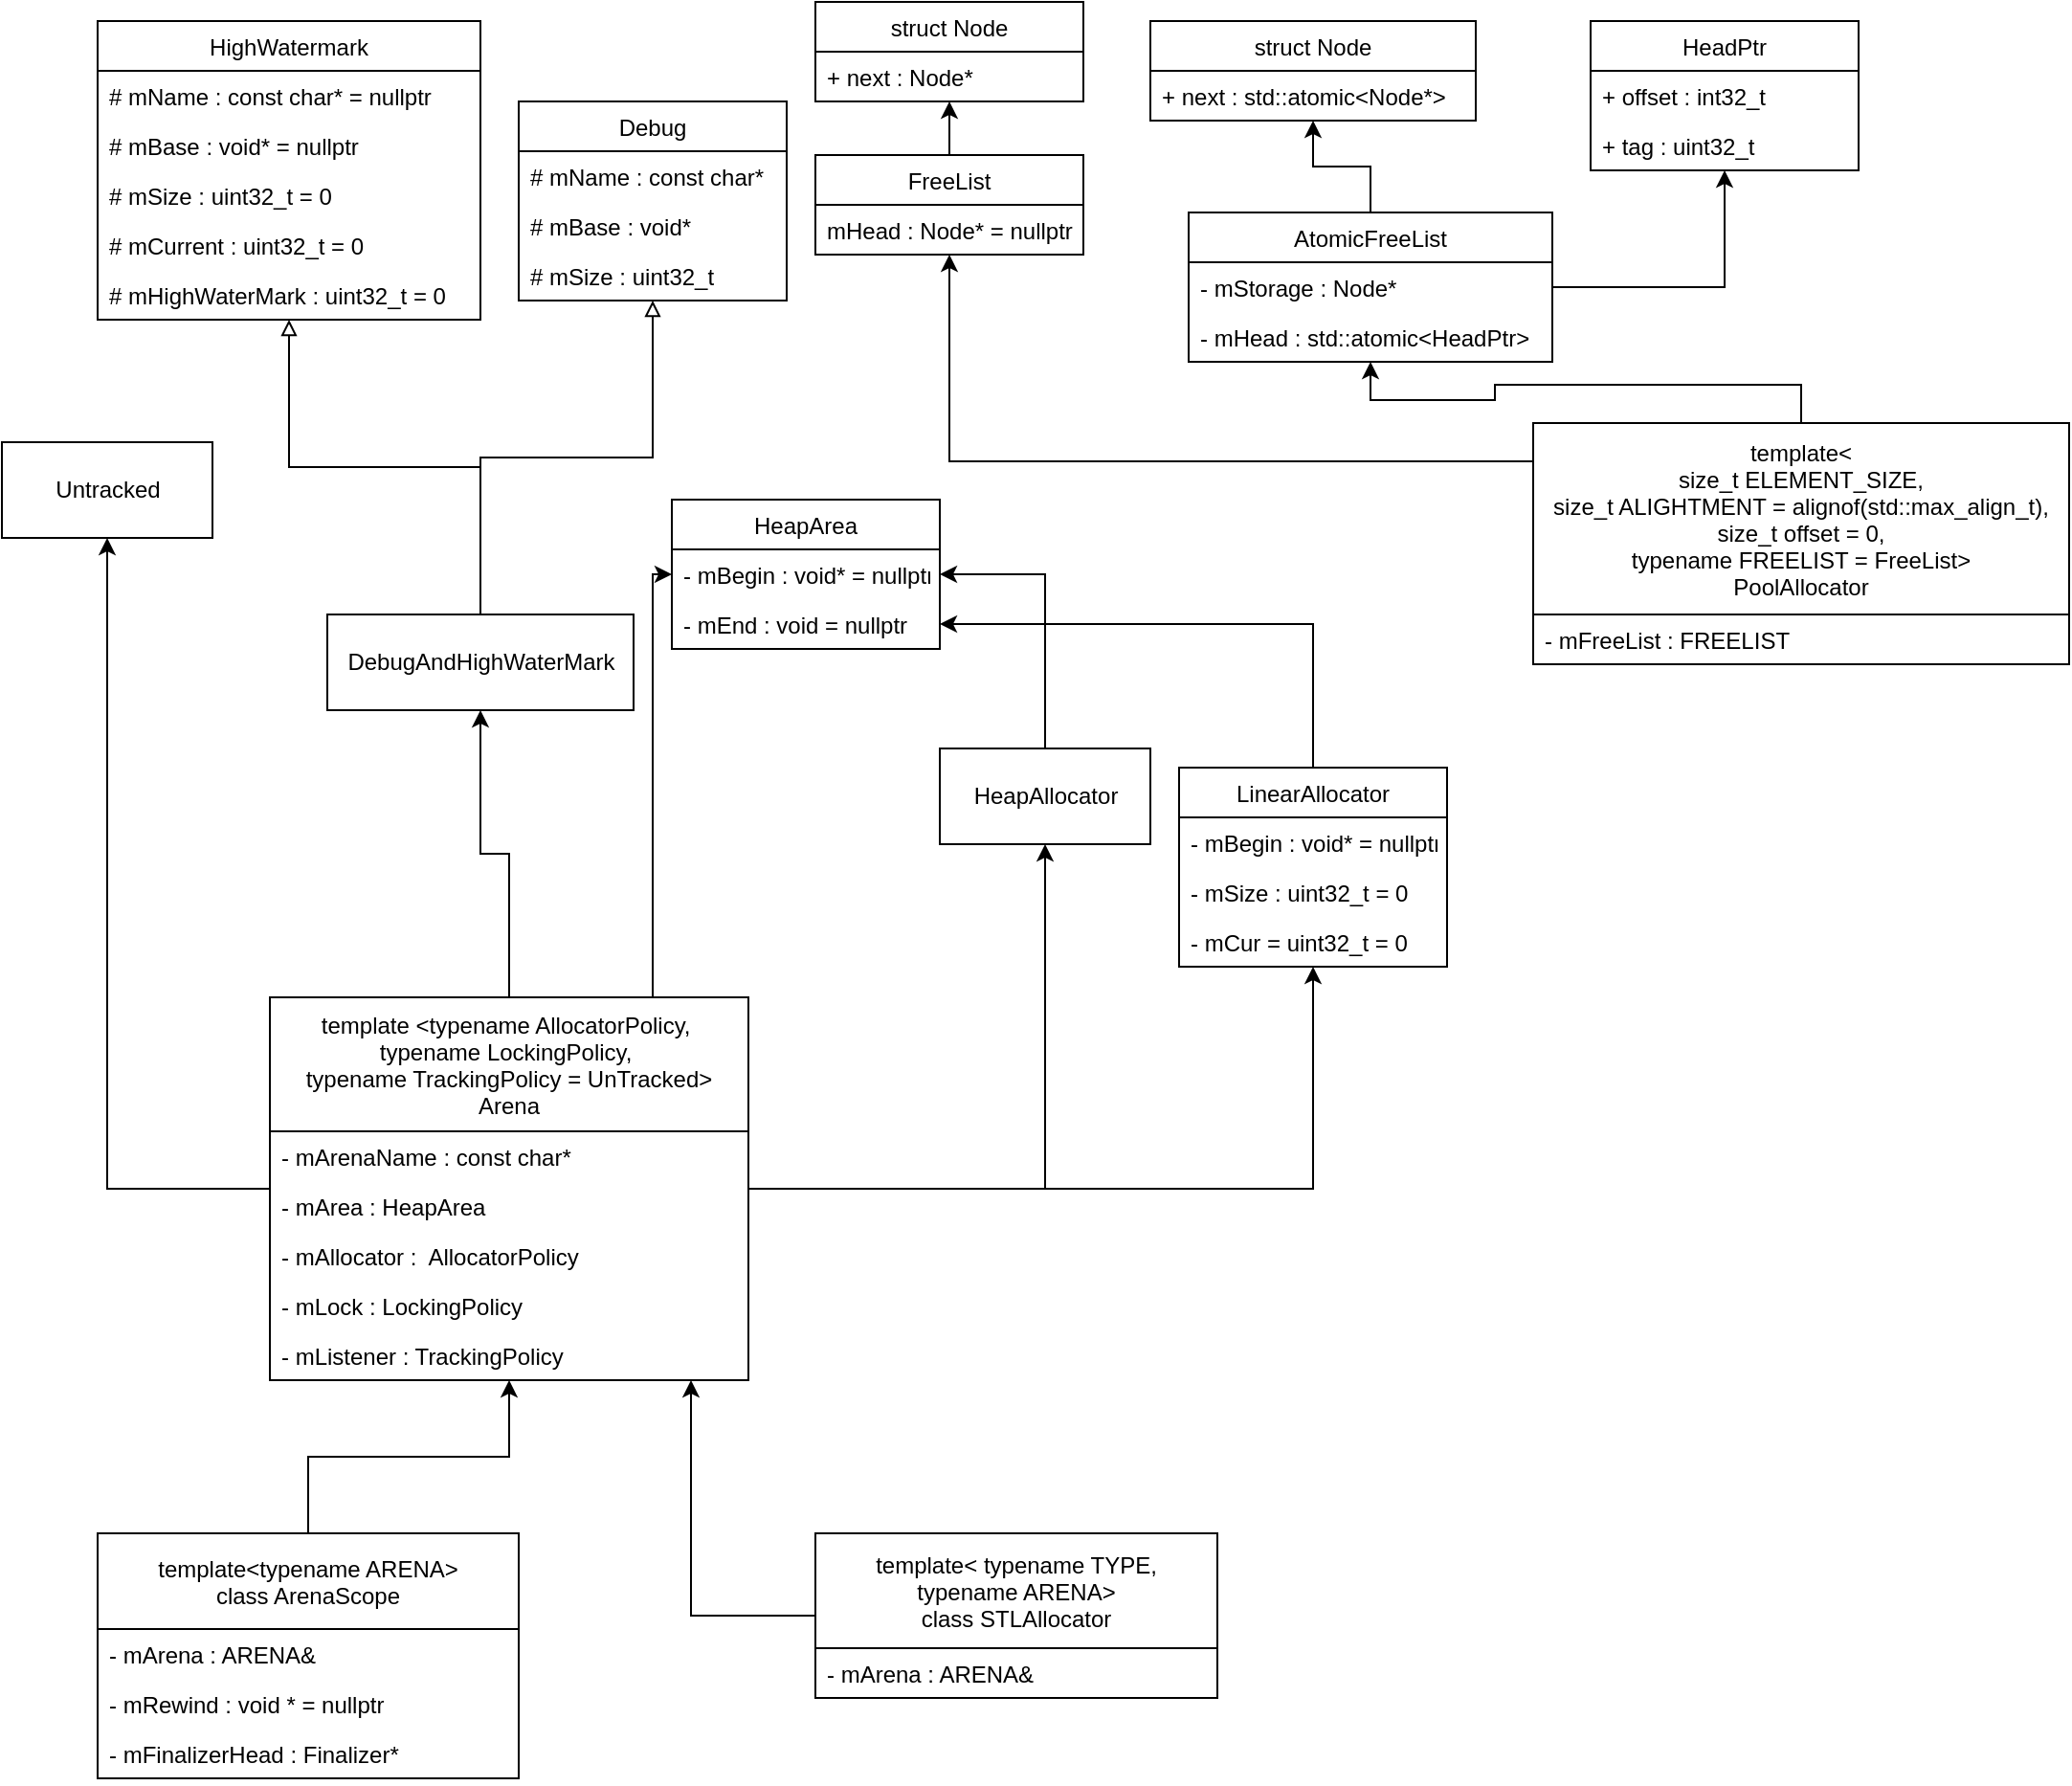 <mxfile version="14.6.13" type="device"><diagram id="5kbpD6EzAp-1LxYrmxOH" name="第 1 页"><mxGraphModel dx="1188" dy="766" grid="1" gridSize="10" guides="1" tooltips="1" connect="1" arrows="1" fold="1" page="1" pageScale="1" pageWidth="1169" pageHeight="1654" math="0" shadow="0"><root><mxCell id="0"/><mxCell id="1" parent="0"/><mxCell id="oXIqTxar_P5V74sUsU7Q-89" style="edgeStyle=orthogonalEdgeStyle;rounded=0;orthogonalLoop=1;jettySize=auto;html=1;entryX=1;entryY=0.5;entryDx=0;entryDy=0;endArrow=classic;endFill=1;" edge="1" parent="1" source="oXIqTxar_P5V74sUsU7Q-1" target="oXIqTxar_P5V74sUsU7Q-41"><mxGeometry relative="1" as="geometry"/></mxCell><mxCell id="oXIqTxar_P5V74sUsU7Q-1" value="LinearAllocator" style="swimlane;fontStyle=0;childLayout=stackLayout;horizontal=1;startSize=26;fillColor=none;horizontalStack=0;resizeParent=1;resizeParentMax=0;resizeLast=0;collapsible=1;marginBottom=0;" vertex="1" parent="1"><mxGeometry x="635" y="410" width="140" height="104" as="geometry"/></mxCell><mxCell id="oXIqTxar_P5V74sUsU7Q-2" value="- mBegin : void* = nullptr" style="text;strokeColor=none;fillColor=none;align=left;verticalAlign=top;spacingLeft=4;spacingRight=4;overflow=hidden;rotatable=0;points=[[0,0.5],[1,0.5]];portConstraint=eastwest;" vertex="1" parent="oXIqTxar_P5V74sUsU7Q-1"><mxGeometry y="26" width="140" height="26" as="geometry"/></mxCell><mxCell id="oXIqTxar_P5V74sUsU7Q-3" value="- mSize : uint32_t = 0" style="text;strokeColor=none;fillColor=none;align=left;verticalAlign=top;spacingLeft=4;spacingRight=4;overflow=hidden;rotatable=0;points=[[0,0.5],[1,0.5]];portConstraint=eastwest;" vertex="1" parent="oXIqTxar_P5V74sUsU7Q-1"><mxGeometry y="52" width="140" height="26" as="geometry"/></mxCell><mxCell id="oXIqTxar_P5V74sUsU7Q-4" value="- mCur = uint32_t = 0" style="text;strokeColor=none;fillColor=none;align=left;verticalAlign=top;spacingLeft=4;spacingRight=4;overflow=hidden;rotatable=0;points=[[0,0.5],[1,0.5]];portConstraint=eastwest;" vertex="1" parent="oXIqTxar_P5V74sUsU7Q-1"><mxGeometry y="78" width="140" height="26" as="geometry"/></mxCell><mxCell id="oXIqTxar_P5V74sUsU7Q-87" style="edgeStyle=orthogonalEdgeStyle;rounded=0;orthogonalLoop=1;jettySize=auto;html=1;entryX=1;entryY=0.5;entryDx=0;entryDy=0;endArrow=classic;endFill=1;" edge="1" parent="1" source="oXIqTxar_P5V74sUsU7Q-9" target="oXIqTxar_P5V74sUsU7Q-40"><mxGeometry relative="1" as="geometry"/></mxCell><mxCell id="oXIqTxar_P5V74sUsU7Q-9" value="HeapAllocator" style="html=1;" vertex="1" parent="1"><mxGeometry x="510" y="400" width="110" height="50" as="geometry"/></mxCell><mxCell id="oXIqTxar_P5V74sUsU7Q-18" style="edgeStyle=orthogonalEdgeStyle;rounded=0;orthogonalLoop=1;jettySize=auto;html=1;" edge="1" parent="1" source="oXIqTxar_P5V74sUsU7Q-10" target="oXIqTxar_P5V74sUsU7Q-14"><mxGeometry relative="1" as="geometry"/></mxCell><mxCell id="oXIqTxar_P5V74sUsU7Q-10" value="FreeList" style="swimlane;fontStyle=0;childLayout=stackLayout;horizontal=1;startSize=26;fillColor=none;horizontalStack=0;resizeParent=1;resizeParentMax=0;resizeLast=0;collapsible=1;marginBottom=0;" vertex="1" parent="1"><mxGeometry x="445" y="90" width="140" height="52" as="geometry"/></mxCell><mxCell id="oXIqTxar_P5V74sUsU7Q-11" value="mHead : Node* = nullptr" style="text;strokeColor=none;fillColor=none;align=left;verticalAlign=top;spacingLeft=4;spacingRight=4;overflow=hidden;rotatable=0;points=[[0,0.5],[1,0.5]];portConstraint=eastwest;" vertex="1" parent="oXIqTxar_P5V74sUsU7Q-10"><mxGeometry y="26" width="140" height="26" as="geometry"/></mxCell><mxCell id="oXIqTxar_P5V74sUsU7Q-14" value="struct Node" style="swimlane;fontStyle=0;childLayout=stackLayout;horizontal=1;startSize=26;fillColor=none;horizontalStack=0;resizeParent=1;resizeParentMax=0;resizeLast=0;collapsible=1;marginBottom=0;" vertex="1" parent="1"><mxGeometry x="445" y="10" width="140" height="52" as="geometry"/></mxCell><mxCell id="oXIqTxar_P5V74sUsU7Q-15" value="+ next : Node*" style="text;strokeColor=none;fillColor=none;align=left;verticalAlign=top;spacingLeft=4;spacingRight=4;overflow=hidden;rotatable=0;points=[[0,0.5],[1,0.5]];portConstraint=eastwest;" vertex="1" parent="oXIqTxar_P5V74sUsU7Q-14"><mxGeometry y="26" width="140" height="26" as="geometry"/></mxCell><mxCell id="oXIqTxar_P5V74sUsU7Q-31" style="edgeStyle=orthogonalEdgeStyle;rounded=0;orthogonalLoop=1;jettySize=auto;html=1;" edge="1" parent="1" source="oXIqTxar_P5V74sUsU7Q-19" target="oXIqTxar_P5V74sUsU7Q-23"><mxGeometry relative="1" as="geometry"/></mxCell><mxCell id="oXIqTxar_P5V74sUsU7Q-32" style="edgeStyle=orthogonalEdgeStyle;rounded=0;orthogonalLoop=1;jettySize=auto;html=1;" edge="1" parent="1" source="oXIqTxar_P5V74sUsU7Q-19" target="oXIqTxar_P5V74sUsU7Q-27"><mxGeometry relative="1" as="geometry"/></mxCell><mxCell id="oXIqTxar_P5V74sUsU7Q-19" value="AtomicFreeList" style="swimlane;fontStyle=0;childLayout=stackLayout;horizontal=1;startSize=26;fillColor=none;horizontalStack=0;resizeParent=1;resizeParentMax=0;resizeLast=0;collapsible=1;marginBottom=0;" vertex="1" parent="1"><mxGeometry x="640" y="120" width="190" height="78" as="geometry"/></mxCell><mxCell id="oXIqTxar_P5V74sUsU7Q-20" value="- mStorage : Node*" style="text;strokeColor=none;fillColor=none;align=left;verticalAlign=top;spacingLeft=4;spacingRight=4;overflow=hidden;rotatable=0;points=[[0,0.5],[1,0.5]];portConstraint=eastwest;" vertex="1" parent="oXIqTxar_P5V74sUsU7Q-19"><mxGeometry y="26" width="190" height="26" as="geometry"/></mxCell><mxCell id="oXIqTxar_P5V74sUsU7Q-22" value="- mHead : std::atomic&lt;HeadPtr&gt;" style="text;strokeColor=none;fillColor=none;align=left;verticalAlign=top;spacingLeft=4;spacingRight=4;overflow=hidden;rotatable=0;points=[[0,0.5],[1,0.5]];portConstraint=eastwest;" vertex="1" parent="oXIqTxar_P5V74sUsU7Q-19"><mxGeometry y="52" width="190" height="26" as="geometry"/></mxCell><mxCell id="oXIqTxar_P5V74sUsU7Q-23" value="struct Node" style="swimlane;fontStyle=0;childLayout=stackLayout;horizontal=1;startSize=26;fillColor=none;horizontalStack=0;resizeParent=1;resizeParentMax=0;resizeLast=0;collapsible=1;marginBottom=0;" vertex="1" parent="1"><mxGeometry x="620" y="20" width="170" height="52" as="geometry"/></mxCell><mxCell id="oXIqTxar_P5V74sUsU7Q-26" value="+ next : std::atomic&lt;Node*&gt;" style="text;strokeColor=none;fillColor=none;align=left;verticalAlign=top;spacingLeft=4;spacingRight=4;overflow=hidden;rotatable=0;points=[[0,0.5],[1,0.5]];portConstraint=eastwest;" vertex="1" parent="oXIqTxar_P5V74sUsU7Q-23"><mxGeometry y="26" width="170" height="26" as="geometry"/></mxCell><mxCell id="oXIqTxar_P5V74sUsU7Q-27" value="HeadPtr" style="swimlane;fontStyle=0;childLayout=stackLayout;horizontal=1;startSize=26;fillColor=none;horizontalStack=0;resizeParent=1;resizeParentMax=0;resizeLast=0;collapsible=1;marginBottom=0;" vertex="1" parent="1"><mxGeometry x="850" y="20" width="140" height="78" as="geometry"/></mxCell><mxCell id="oXIqTxar_P5V74sUsU7Q-28" value="+ offset : int32_t" style="text;strokeColor=none;fillColor=none;align=left;verticalAlign=top;spacingLeft=4;spacingRight=4;overflow=hidden;rotatable=0;points=[[0,0.5],[1,0.5]];portConstraint=eastwest;" vertex="1" parent="oXIqTxar_P5V74sUsU7Q-27"><mxGeometry y="26" width="140" height="26" as="geometry"/></mxCell><mxCell id="oXIqTxar_P5V74sUsU7Q-29" value="+ tag : uint32_t" style="text;strokeColor=none;fillColor=none;align=left;verticalAlign=top;spacingLeft=4;spacingRight=4;overflow=hidden;rotatable=0;points=[[0,0.5],[1,0.5]];portConstraint=eastwest;" vertex="1" parent="oXIqTxar_P5V74sUsU7Q-27"><mxGeometry y="52" width="140" height="26" as="geometry"/></mxCell><mxCell id="oXIqTxar_P5V74sUsU7Q-37" style="edgeStyle=orthogonalEdgeStyle;rounded=0;orthogonalLoop=1;jettySize=auto;html=1;" edge="1" parent="1" source="oXIqTxar_P5V74sUsU7Q-33" target="oXIqTxar_P5V74sUsU7Q-10"><mxGeometry relative="1" as="geometry"><Array as="points"><mxPoint x="515" y="250"/></Array></mxGeometry></mxCell><mxCell id="oXIqTxar_P5V74sUsU7Q-38" style="edgeStyle=orthogonalEdgeStyle;rounded=0;orthogonalLoop=1;jettySize=auto;html=1;" edge="1" parent="1" source="oXIqTxar_P5V74sUsU7Q-33" target="oXIqTxar_P5V74sUsU7Q-19"><mxGeometry relative="1" as="geometry"/></mxCell><mxCell id="oXIqTxar_P5V74sUsU7Q-33" value="template&lt;&#10;size_t ELEMENT_SIZE,&#10;size_t ALIGHTMENT = alignof(std::max_align_t),&#10;size_t offset = 0,&#10;typename FREELIST = FreeList&gt;&#10;PoolAllocator" style="swimlane;fontStyle=0;childLayout=stackLayout;horizontal=1;startSize=100;fillColor=none;horizontalStack=0;resizeParent=1;resizeParentMax=0;resizeLast=0;collapsible=1;marginBottom=0;" vertex="1" parent="1"><mxGeometry x="820" y="230" width="280" height="126" as="geometry"/></mxCell><mxCell id="oXIqTxar_P5V74sUsU7Q-34" value="- mFreeList : FREELIST" style="text;strokeColor=none;fillColor=none;align=left;verticalAlign=top;spacingLeft=4;spacingRight=4;overflow=hidden;rotatable=0;points=[[0,0.5],[1,0.5]];portConstraint=eastwest;" vertex="1" parent="oXIqTxar_P5V74sUsU7Q-33"><mxGeometry y="100" width="280" height="26" as="geometry"/></mxCell><mxCell id="oXIqTxar_P5V74sUsU7Q-39" value="HeapArea" style="swimlane;fontStyle=0;childLayout=stackLayout;horizontal=1;startSize=26;fillColor=none;horizontalStack=0;resizeParent=1;resizeParentMax=0;resizeLast=0;collapsible=1;marginBottom=0;" vertex="1" parent="1"><mxGeometry x="370" y="270" width="140" height="78" as="geometry"/></mxCell><mxCell id="oXIqTxar_P5V74sUsU7Q-40" value="- mBegin : void* = nullptr" style="text;strokeColor=none;fillColor=none;align=left;verticalAlign=top;spacingLeft=4;spacingRight=4;overflow=hidden;rotatable=0;points=[[0,0.5],[1,0.5]];portConstraint=eastwest;" vertex="1" parent="oXIqTxar_P5V74sUsU7Q-39"><mxGeometry y="26" width="140" height="26" as="geometry"/></mxCell><mxCell id="oXIqTxar_P5V74sUsU7Q-41" value="- mEnd : void = nullptr" style="text;strokeColor=none;fillColor=none;align=left;verticalAlign=top;spacingLeft=4;spacingRight=4;overflow=hidden;rotatable=0;points=[[0,0.5],[1,0.5]];portConstraint=eastwest;" vertex="1" parent="oXIqTxar_P5V74sUsU7Q-39"><mxGeometry y="52" width="140" height="26" as="geometry"/></mxCell><mxCell id="oXIqTxar_P5V74sUsU7Q-47" value="Untracked" style="html=1;" vertex="1" parent="1"><mxGeometry x="20" y="240" width="110" height="50" as="geometry"/></mxCell><mxCell id="oXIqTxar_P5V74sUsU7Q-48" value="HighWatermark" style="swimlane;fontStyle=0;childLayout=stackLayout;horizontal=1;startSize=26;fillColor=none;horizontalStack=0;resizeParent=1;resizeParentMax=0;resizeLast=0;collapsible=1;marginBottom=0;" vertex="1" parent="1"><mxGeometry x="70" y="20" width="200" height="156" as="geometry"/></mxCell><mxCell id="oXIqTxar_P5V74sUsU7Q-49" value="# mName : const char* = nullptr" style="text;strokeColor=none;fillColor=none;align=left;verticalAlign=top;spacingLeft=4;spacingRight=4;overflow=hidden;rotatable=0;points=[[0,0.5],[1,0.5]];portConstraint=eastwest;" vertex="1" parent="oXIqTxar_P5V74sUsU7Q-48"><mxGeometry y="26" width="200" height="26" as="geometry"/></mxCell><mxCell id="oXIqTxar_P5V74sUsU7Q-50" value="# mBase : void* = nullptr" style="text;strokeColor=none;fillColor=none;align=left;verticalAlign=top;spacingLeft=4;spacingRight=4;overflow=hidden;rotatable=0;points=[[0,0.5],[1,0.5]];portConstraint=eastwest;" vertex="1" parent="oXIqTxar_P5V74sUsU7Q-48"><mxGeometry y="52" width="200" height="26" as="geometry"/></mxCell><mxCell id="oXIqTxar_P5V74sUsU7Q-51" value="# mSize : uint32_t = 0" style="text;strokeColor=none;fillColor=none;align=left;verticalAlign=top;spacingLeft=4;spacingRight=4;overflow=hidden;rotatable=0;points=[[0,0.5],[1,0.5]];portConstraint=eastwest;" vertex="1" parent="oXIqTxar_P5V74sUsU7Q-48"><mxGeometry y="78" width="200" height="26" as="geometry"/></mxCell><mxCell id="oXIqTxar_P5V74sUsU7Q-52" value="# mCurrent : uint32_t = 0" style="text;strokeColor=none;fillColor=none;align=left;verticalAlign=top;spacingLeft=4;spacingRight=4;overflow=hidden;rotatable=0;points=[[0,0.5],[1,0.5]];portConstraint=eastwest;" vertex="1" parent="oXIqTxar_P5V74sUsU7Q-48"><mxGeometry y="104" width="200" height="26" as="geometry"/></mxCell><mxCell id="oXIqTxar_P5V74sUsU7Q-53" value="# mHighWaterMark : uint32_t = 0" style="text;strokeColor=none;fillColor=none;align=left;verticalAlign=top;spacingLeft=4;spacingRight=4;overflow=hidden;rotatable=0;points=[[0,0.5],[1,0.5]];portConstraint=eastwest;" vertex="1" parent="oXIqTxar_P5V74sUsU7Q-48"><mxGeometry y="130" width="200" height="26" as="geometry"/></mxCell><mxCell id="oXIqTxar_P5V74sUsU7Q-54" value="Debug" style="swimlane;fontStyle=0;childLayout=stackLayout;horizontal=1;startSize=26;fillColor=none;horizontalStack=0;resizeParent=1;resizeParentMax=0;resizeLast=0;collapsible=1;marginBottom=0;" vertex="1" parent="1"><mxGeometry x="290" y="62" width="140" height="104" as="geometry"/></mxCell><mxCell id="oXIqTxar_P5V74sUsU7Q-55" value="# mName : const char* " style="text;strokeColor=none;fillColor=none;align=left;verticalAlign=top;spacingLeft=4;spacingRight=4;overflow=hidden;rotatable=0;points=[[0,0.5],[1,0.5]];portConstraint=eastwest;" vertex="1" parent="oXIqTxar_P5V74sUsU7Q-54"><mxGeometry y="26" width="140" height="26" as="geometry"/></mxCell><mxCell id="oXIqTxar_P5V74sUsU7Q-56" value="# mBase : void*" style="text;strokeColor=none;fillColor=none;align=left;verticalAlign=top;spacingLeft=4;spacingRight=4;overflow=hidden;rotatable=0;points=[[0,0.5],[1,0.5]];portConstraint=eastwest;" vertex="1" parent="oXIqTxar_P5V74sUsU7Q-54"><mxGeometry y="52" width="140" height="26" as="geometry"/></mxCell><mxCell id="oXIqTxar_P5V74sUsU7Q-57" value="# mSize : uint32_t" style="text;strokeColor=none;fillColor=none;align=left;verticalAlign=top;spacingLeft=4;spacingRight=4;overflow=hidden;rotatable=0;points=[[0,0.5],[1,0.5]];portConstraint=eastwest;" vertex="1" parent="oXIqTxar_P5V74sUsU7Q-54"><mxGeometry y="78" width="140" height="26" as="geometry"/></mxCell><mxCell id="oXIqTxar_P5V74sUsU7Q-63" style="edgeStyle=orthogonalEdgeStyle;rounded=0;orthogonalLoop=1;jettySize=auto;html=1;endArrow=block;endFill=0;" edge="1" parent="1" source="oXIqTxar_P5V74sUsU7Q-62" target="oXIqTxar_P5V74sUsU7Q-48"><mxGeometry relative="1" as="geometry"/></mxCell><mxCell id="oXIqTxar_P5V74sUsU7Q-64" style="edgeStyle=orthogonalEdgeStyle;rounded=0;orthogonalLoop=1;jettySize=auto;html=1;endArrow=block;endFill=0;" edge="1" parent="1" source="oXIqTxar_P5V74sUsU7Q-62" target="oXIqTxar_P5V74sUsU7Q-54"><mxGeometry relative="1" as="geometry"/></mxCell><mxCell id="oXIqTxar_P5V74sUsU7Q-62" value="DebugAndHighWaterMark" style="html=1;" vertex="1" parent="1"><mxGeometry x="190" y="330" width="160" height="50" as="geometry"/></mxCell><mxCell id="oXIqTxar_P5V74sUsU7Q-76" style="edgeStyle=orthogonalEdgeStyle;rounded=0;orthogonalLoop=1;jettySize=auto;html=1;endArrow=classic;endFill=1;" edge="1" parent="1" source="oXIqTxar_P5V74sUsU7Q-65" target="oXIqTxar_P5V74sUsU7Q-62"><mxGeometry relative="1" as="geometry"/></mxCell><mxCell id="oXIqTxar_P5V74sUsU7Q-77" style="edgeStyle=orthogonalEdgeStyle;rounded=0;orthogonalLoop=1;jettySize=auto;html=1;endArrow=classic;endFill=1;" edge="1" parent="1" source="oXIqTxar_P5V74sUsU7Q-65" target="oXIqTxar_P5V74sUsU7Q-47"><mxGeometry relative="1" as="geometry"/></mxCell><mxCell id="oXIqTxar_P5V74sUsU7Q-79" style="edgeStyle=orthogonalEdgeStyle;rounded=0;orthogonalLoop=1;jettySize=auto;html=1;endArrow=classic;endFill=1;" edge="1" parent="1" source="oXIqTxar_P5V74sUsU7Q-65" target="oXIqTxar_P5V74sUsU7Q-1"><mxGeometry relative="1" as="geometry"/></mxCell><mxCell id="oXIqTxar_P5V74sUsU7Q-83" style="edgeStyle=orthogonalEdgeStyle;rounded=0;orthogonalLoop=1;jettySize=auto;html=1;endArrow=classic;endFill=1;" edge="1" parent="1" source="oXIqTxar_P5V74sUsU7Q-65" target="oXIqTxar_P5V74sUsU7Q-9"><mxGeometry relative="1" as="geometry"/></mxCell><mxCell id="oXIqTxar_P5V74sUsU7Q-86" style="edgeStyle=orthogonalEdgeStyle;rounded=0;orthogonalLoop=1;jettySize=auto;html=1;endArrow=classic;endFill=1;" edge="1" parent="1" source="oXIqTxar_P5V74sUsU7Q-65" target="oXIqTxar_P5V74sUsU7Q-40"><mxGeometry relative="1" as="geometry"><Array as="points"><mxPoint x="360" y="309"/></Array></mxGeometry></mxCell><mxCell id="oXIqTxar_P5V74sUsU7Q-65" value="template &lt;typename AllocatorPolicy, &#10;typename LockingPolicy, &#10;typename TrackingPolicy = UnTracked&gt;&#10;Arena" style="swimlane;fontStyle=0;childLayout=stackLayout;horizontal=1;startSize=70;fillColor=none;horizontalStack=0;resizeParent=1;resizeParentMax=0;resizeLast=0;collapsible=1;marginBottom=0;" vertex="1" parent="1"><mxGeometry x="160" y="530" width="250" height="200" as="geometry"/></mxCell><mxCell id="oXIqTxar_P5V74sUsU7Q-66" value="- mArenaName : const char*" style="text;strokeColor=none;fillColor=none;align=left;verticalAlign=top;spacingLeft=4;spacingRight=4;overflow=hidden;rotatable=0;points=[[0,0.5],[1,0.5]];portConstraint=eastwest;" vertex="1" parent="oXIqTxar_P5V74sUsU7Q-65"><mxGeometry y="70" width="250" height="26" as="geometry"/></mxCell><mxCell id="oXIqTxar_P5V74sUsU7Q-67" value="- mArea : HeapArea" style="text;strokeColor=none;fillColor=none;align=left;verticalAlign=top;spacingLeft=4;spacingRight=4;overflow=hidden;rotatable=0;points=[[0,0.5],[1,0.5]];portConstraint=eastwest;" vertex="1" parent="oXIqTxar_P5V74sUsU7Q-65"><mxGeometry y="96" width="250" height="26" as="geometry"/></mxCell><mxCell id="oXIqTxar_P5V74sUsU7Q-68" value="- mAllocator :  AllocatorPolicy" style="text;strokeColor=none;fillColor=none;align=left;verticalAlign=top;spacingLeft=4;spacingRight=4;overflow=hidden;rotatable=0;points=[[0,0.5],[1,0.5]];portConstraint=eastwest;" vertex="1" parent="oXIqTxar_P5V74sUsU7Q-65"><mxGeometry y="122" width="250" height="26" as="geometry"/></mxCell><mxCell id="oXIqTxar_P5V74sUsU7Q-70" value="- mLock : LockingPolicy" style="text;strokeColor=none;fillColor=none;align=left;verticalAlign=top;spacingLeft=4;spacingRight=4;overflow=hidden;rotatable=0;points=[[0,0.5],[1,0.5]];portConstraint=eastwest;" vertex="1" parent="oXIqTxar_P5V74sUsU7Q-65"><mxGeometry y="148" width="250" height="26" as="geometry"/></mxCell><mxCell id="oXIqTxar_P5V74sUsU7Q-75" value="- mListener : TrackingPolicy" style="text;strokeColor=none;fillColor=none;align=left;verticalAlign=top;spacingLeft=4;spacingRight=4;overflow=hidden;rotatable=0;points=[[0,0.5],[1,0.5]];portConstraint=eastwest;" vertex="1" parent="oXIqTxar_P5V74sUsU7Q-65"><mxGeometry y="174" width="250" height="26" as="geometry"/></mxCell><mxCell id="oXIqTxar_P5V74sUsU7Q-94" style="edgeStyle=orthogonalEdgeStyle;rounded=0;orthogonalLoop=1;jettySize=auto;html=1;endArrow=classic;endFill=1;" edge="1" parent="1" source="oXIqTxar_P5V74sUsU7Q-90" target="oXIqTxar_P5V74sUsU7Q-65"><mxGeometry relative="1" as="geometry"/></mxCell><mxCell id="oXIqTxar_P5V74sUsU7Q-90" value="template&lt;typename ARENA&gt;&#10;class ArenaScope" style="swimlane;fontStyle=0;childLayout=stackLayout;horizontal=1;startSize=50;fillColor=none;horizontalStack=0;resizeParent=1;resizeParentMax=0;resizeLast=0;collapsible=1;marginBottom=0;" vertex="1" parent="1"><mxGeometry x="70" y="810" width="220" height="128" as="geometry"/></mxCell><mxCell id="oXIqTxar_P5V74sUsU7Q-91" value="- mArena : ARENA&amp;" style="text;strokeColor=none;fillColor=none;align=left;verticalAlign=top;spacingLeft=4;spacingRight=4;overflow=hidden;rotatable=0;points=[[0,0.5],[1,0.5]];portConstraint=eastwest;" vertex="1" parent="oXIqTxar_P5V74sUsU7Q-90"><mxGeometry y="50" width="220" height="26" as="geometry"/></mxCell><mxCell id="oXIqTxar_P5V74sUsU7Q-92" value="- mRewind : void * = nullptr" style="text;strokeColor=none;fillColor=none;align=left;verticalAlign=top;spacingLeft=4;spacingRight=4;overflow=hidden;rotatable=0;points=[[0,0.5],[1,0.5]];portConstraint=eastwest;" vertex="1" parent="oXIqTxar_P5V74sUsU7Q-90"><mxGeometry y="76" width="220" height="26" as="geometry"/></mxCell><mxCell id="oXIqTxar_P5V74sUsU7Q-93" value="- mFinalizerHead : Finalizer*" style="text;strokeColor=none;fillColor=none;align=left;verticalAlign=top;spacingLeft=4;spacingRight=4;overflow=hidden;rotatable=0;points=[[0,0.5],[1,0.5]];portConstraint=eastwest;" vertex="1" parent="oXIqTxar_P5V74sUsU7Q-90"><mxGeometry y="102" width="220" height="26" as="geometry"/></mxCell><mxCell id="oXIqTxar_P5V74sUsU7Q-99" style="edgeStyle=orthogonalEdgeStyle;rounded=0;orthogonalLoop=1;jettySize=auto;html=1;endArrow=classic;endFill=1;" edge="1" parent="1" source="oXIqTxar_P5V74sUsU7Q-95" target="oXIqTxar_P5V74sUsU7Q-65"><mxGeometry relative="1" as="geometry"><Array as="points"><mxPoint x="380" y="853"/></Array></mxGeometry></mxCell><mxCell id="oXIqTxar_P5V74sUsU7Q-95" value="template&lt; typename TYPE, &#10;typename ARENA&gt;&#10;class STLAllocator" style="swimlane;fontStyle=0;childLayout=stackLayout;horizontal=1;startSize=60;fillColor=none;horizontalStack=0;resizeParent=1;resizeParentMax=0;resizeLast=0;collapsible=1;marginBottom=0;" vertex="1" parent="1"><mxGeometry x="445" y="810" width="210" height="86" as="geometry"/></mxCell><mxCell id="oXIqTxar_P5V74sUsU7Q-98" value="- mArena : ARENA&amp;" style="text;strokeColor=none;fillColor=none;align=left;verticalAlign=top;spacingLeft=4;spacingRight=4;overflow=hidden;rotatable=0;points=[[0,0.5],[1,0.5]];portConstraint=eastwest;" vertex="1" parent="oXIqTxar_P5V74sUsU7Q-95"><mxGeometry y="60" width="210" height="26" as="geometry"/></mxCell></root></mxGraphModel></diagram></mxfile>